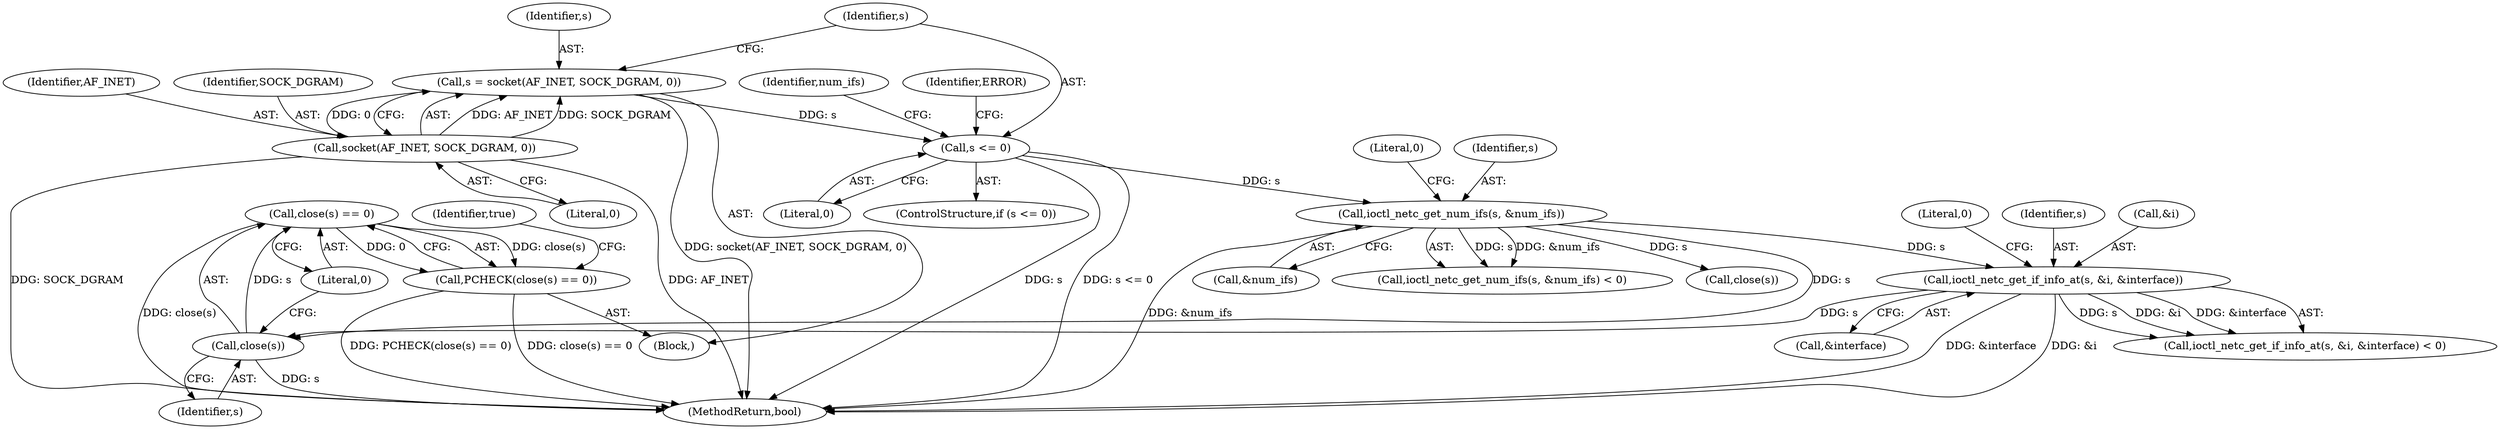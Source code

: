 digraph "1_Chrome_f7b2214a08547e0d28b1a2fef3c19ee0f9febd19@API" {
"1000244" [label="(Call,close(s) == 0)"];
"1000245" [label="(Call,close(s))"];
"1000159" [label="(Call,ioctl_netc_get_if_info_at(s, &i, &interface))"];
"1000128" [label="(Call,ioctl_netc_get_num_ifs(s, &num_ifs))"];
"1000112" [label="(Call,s <= 0)"];
"1000105" [label="(Call,s = socket(AF_INET, SOCK_DGRAM, 0))"];
"1000107" [label="(Call,socket(AF_INET, SOCK_DGRAM, 0))"];
"1000243" [label="(Call,PCHECK(close(s) == 0))"];
"1000110" [label="(Literal,0)"];
"1000246" [label="(Identifier,s)"];
"1000159" [label="(Call,ioctl_netc_get_if_info_at(s, &i, &interface))"];
"1000128" [label="(Call,ioctl_netc_get_num_ifs(s, &num_ifs))"];
"1000250" [label="(MethodReturn,bool)"];
"1000113" [label="(Identifier,s)"];
"1000158" [label="(Call,ioctl_netc_get_if_info_at(s, &i, &interface) < 0)"];
"1000112" [label="(Call,s <= 0)"];
"1000107" [label="(Call,socket(AF_INET, SOCK_DGRAM, 0))"];
"1000163" [label="(Call,&interface)"];
"1000106" [label="(Identifier,s)"];
"1000247" [label="(Literal,0)"];
"1000130" [label="(Call,&num_ifs)"];
"1000124" [label="(Identifier,num_ifs)"];
"1000160" [label="(Identifier,s)"];
"1000118" [label="(Identifier,ERROR)"];
"1000109" [label="(Identifier,SOCK_DGRAM)"];
"1000132" [label="(Literal,0)"];
"1000127" [label="(Call,ioctl_netc_get_num_ifs(s, &num_ifs) < 0)"];
"1000161" [label="(Call,&i)"];
"1000111" [label="(ControlStructure,if (s <= 0))"];
"1000140" [label="(Call,close(s))"];
"1000165" [label="(Literal,0)"];
"1000105" [label="(Call,s = socket(AF_INET, SOCK_DGRAM, 0))"];
"1000244" [label="(Call,close(s) == 0)"];
"1000249" [label="(Identifier,true)"];
"1000245" [label="(Call,close(s))"];
"1000129" [label="(Identifier,s)"];
"1000103" [label="(Block,)"];
"1000114" [label="(Literal,0)"];
"1000243" [label="(Call,PCHECK(close(s) == 0))"];
"1000108" [label="(Identifier,AF_INET)"];
"1000244" -> "1000243"  [label="AST: "];
"1000244" -> "1000247"  [label="CFG: "];
"1000245" -> "1000244"  [label="AST: "];
"1000247" -> "1000244"  [label="AST: "];
"1000243" -> "1000244"  [label="CFG: "];
"1000244" -> "1000250"  [label="DDG: close(s)"];
"1000244" -> "1000243"  [label="DDG: close(s)"];
"1000244" -> "1000243"  [label="DDG: 0"];
"1000245" -> "1000244"  [label="DDG: s"];
"1000245" -> "1000246"  [label="CFG: "];
"1000246" -> "1000245"  [label="AST: "];
"1000247" -> "1000245"  [label="CFG: "];
"1000245" -> "1000250"  [label="DDG: s"];
"1000159" -> "1000245"  [label="DDG: s"];
"1000128" -> "1000245"  [label="DDG: s"];
"1000159" -> "1000158"  [label="AST: "];
"1000159" -> "1000163"  [label="CFG: "];
"1000160" -> "1000159"  [label="AST: "];
"1000161" -> "1000159"  [label="AST: "];
"1000163" -> "1000159"  [label="AST: "];
"1000165" -> "1000159"  [label="CFG: "];
"1000159" -> "1000250"  [label="DDG: &interface"];
"1000159" -> "1000250"  [label="DDG: &i"];
"1000159" -> "1000158"  [label="DDG: s"];
"1000159" -> "1000158"  [label="DDG: &i"];
"1000159" -> "1000158"  [label="DDG: &interface"];
"1000128" -> "1000159"  [label="DDG: s"];
"1000128" -> "1000127"  [label="AST: "];
"1000128" -> "1000130"  [label="CFG: "];
"1000129" -> "1000128"  [label="AST: "];
"1000130" -> "1000128"  [label="AST: "];
"1000132" -> "1000128"  [label="CFG: "];
"1000128" -> "1000250"  [label="DDG: &num_ifs"];
"1000128" -> "1000127"  [label="DDG: s"];
"1000128" -> "1000127"  [label="DDG: &num_ifs"];
"1000112" -> "1000128"  [label="DDG: s"];
"1000128" -> "1000140"  [label="DDG: s"];
"1000112" -> "1000111"  [label="AST: "];
"1000112" -> "1000114"  [label="CFG: "];
"1000113" -> "1000112"  [label="AST: "];
"1000114" -> "1000112"  [label="AST: "];
"1000118" -> "1000112"  [label="CFG: "];
"1000124" -> "1000112"  [label="CFG: "];
"1000112" -> "1000250"  [label="DDG: s <= 0"];
"1000112" -> "1000250"  [label="DDG: s"];
"1000105" -> "1000112"  [label="DDG: s"];
"1000105" -> "1000103"  [label="AST: "];
"1000105" -> "1000107"  [label="CFG: "];
"1000106" -> "1000105"  [label="AST: "];
"1000107" -> "1000105"  [label="AST: "];
"1000113" -> "1000105"  [label="CFG: "];
"1000105" -> "1000250"  [label="DDG: socket(AF_INET, SOCK_DGRAM, 0)"];
"1000107" -> "1000105"  [label="DDG: AF_INET"];
"1000107" -> "1000105"  [label="DDG: SOCK_DGRAM"];
"1000107" -> "1000105"  [label="DDG: 0"];
"1000107" -> "1000110"  [label="CFG: "];
"1000108" -> "1000107"  [label="AST: "];
"1000109" -> "1000107"  [label="AST: "];
"1000110" -> "1000107"  [label="AST: "];
"1000107" -> "1000250"  [label="DDG: AF_INET"];
"1000107" -> "1000250"  [label="DDG: SOCK_DGRAM"];
"1000243" -> "1000103"  [label="AST: "];
"1000249" -> "1000243"  [label="CFG: "];
"1000243" -> "1000250"  [label="DDG: close(s) == 0"];
"1000243" -> "1000250"  [label="DDG: PCHECK(close(s) == 0)"];
}

